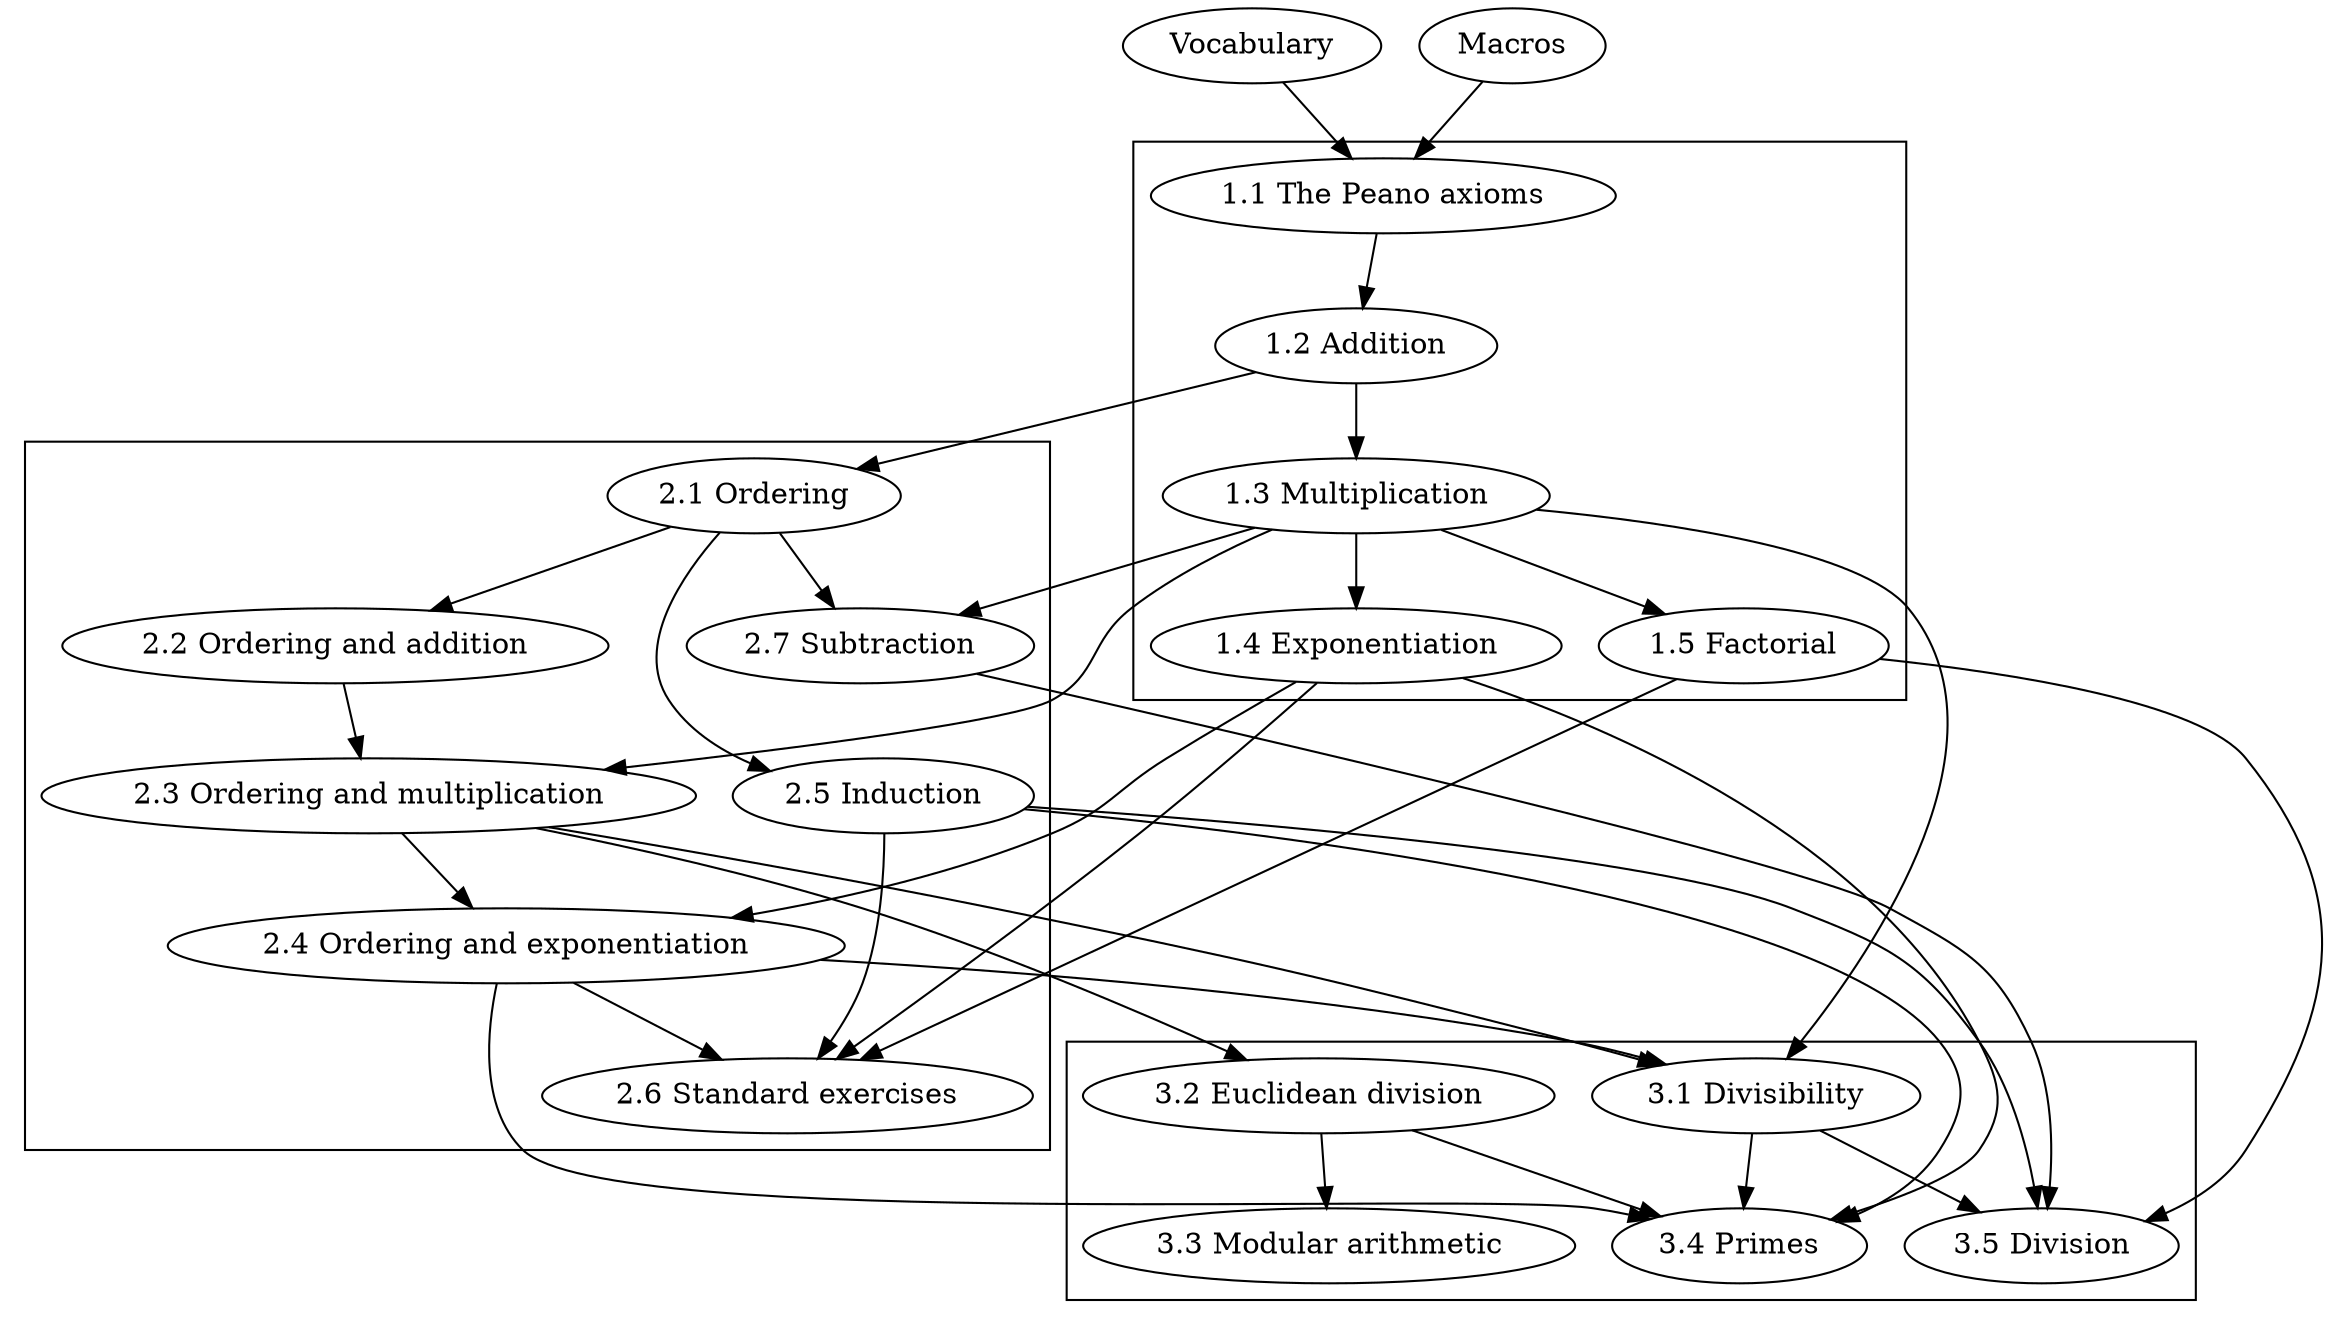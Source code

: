 digraph Sections {
  vocab [label = "Vocabulary"]
  macros [label = "Macros"]

  subgraph cluster_1 {
    arith_01 [label = "1.1 The Peano axioms"]
    arith_02 [label = "1.2 Addition"]
    arith_03 [label = "1.3 Multiplication"]
    arith_04 [label = "1.4 Exponentiation"]
    arith_05 [label = "1.5 Factorial"]
  }

  subgraph cluster_2 {
    ord_01 [label = "2.1 Ordering"]
    ord_02 [label = "2.2 Ordering and addition"]
    ord_03 [label = "2.3 Ordering and multiplication"]
    ord_04 [label = "2.4 Ordering and exponentiation"]
    ord_05 [label = "2.5 Induction"]
    ord_06 [label = "2.6 Standard exercises"]
    ord_07 [label = "2.7 Subtraction"]
  }

  subgraph cluster_3 {
    div_01 [label = "3.1 Divisibility"]
    div_02 [label = "3.2 Euclidean division"]
    div_03 [label = "3.3 Modular arithmetic"]
    div_04 [label = "3.4 Primes"]
    div_05 [label = "3.5 Division"]
  }

  /* 1.1 */ vocab, macros                             -> arith_01
  /* 1.2 */ arith_01                                  -> arith_02
  /* 1.3 */ arith_02                                  -> arith_03
  /* 1.4 */ arith_03                                  -> arith_04
  /* 1.5 */ arith_03                                  -> arith_05

  /* 2.1 */ arith_02                                  -> ord_01
  /* 2.2 */ ord_01                                    -> ord_02
  /* 2.3 */ arith_03, ord_02                          -> ord_03
  /* 2.4 */ arith_04, ord_03                          -> ord_04
  /* 2.5 */ ord_01                                    -> ord_05
  /* 2.6 */ arith_04, arith_05, ord_04, ord_05        -> ord_06
  /* 2.7 */ arith_03, ord_01                          -> ord_07

  /* 3.1 */ arith_03, ord_03, ord_04                  -> div_01
  /* 3.2 */ ord_03                                    -> div_02
  /* 3.3 */ div_02                                    -> div_03
  /* 3.4 */ arith_04, ord_04, ord_05, div_01, div_02  -> div_04
  /* 3.4 */ arith_05, ord_05, ord_07, div_01          -> div_05
}
